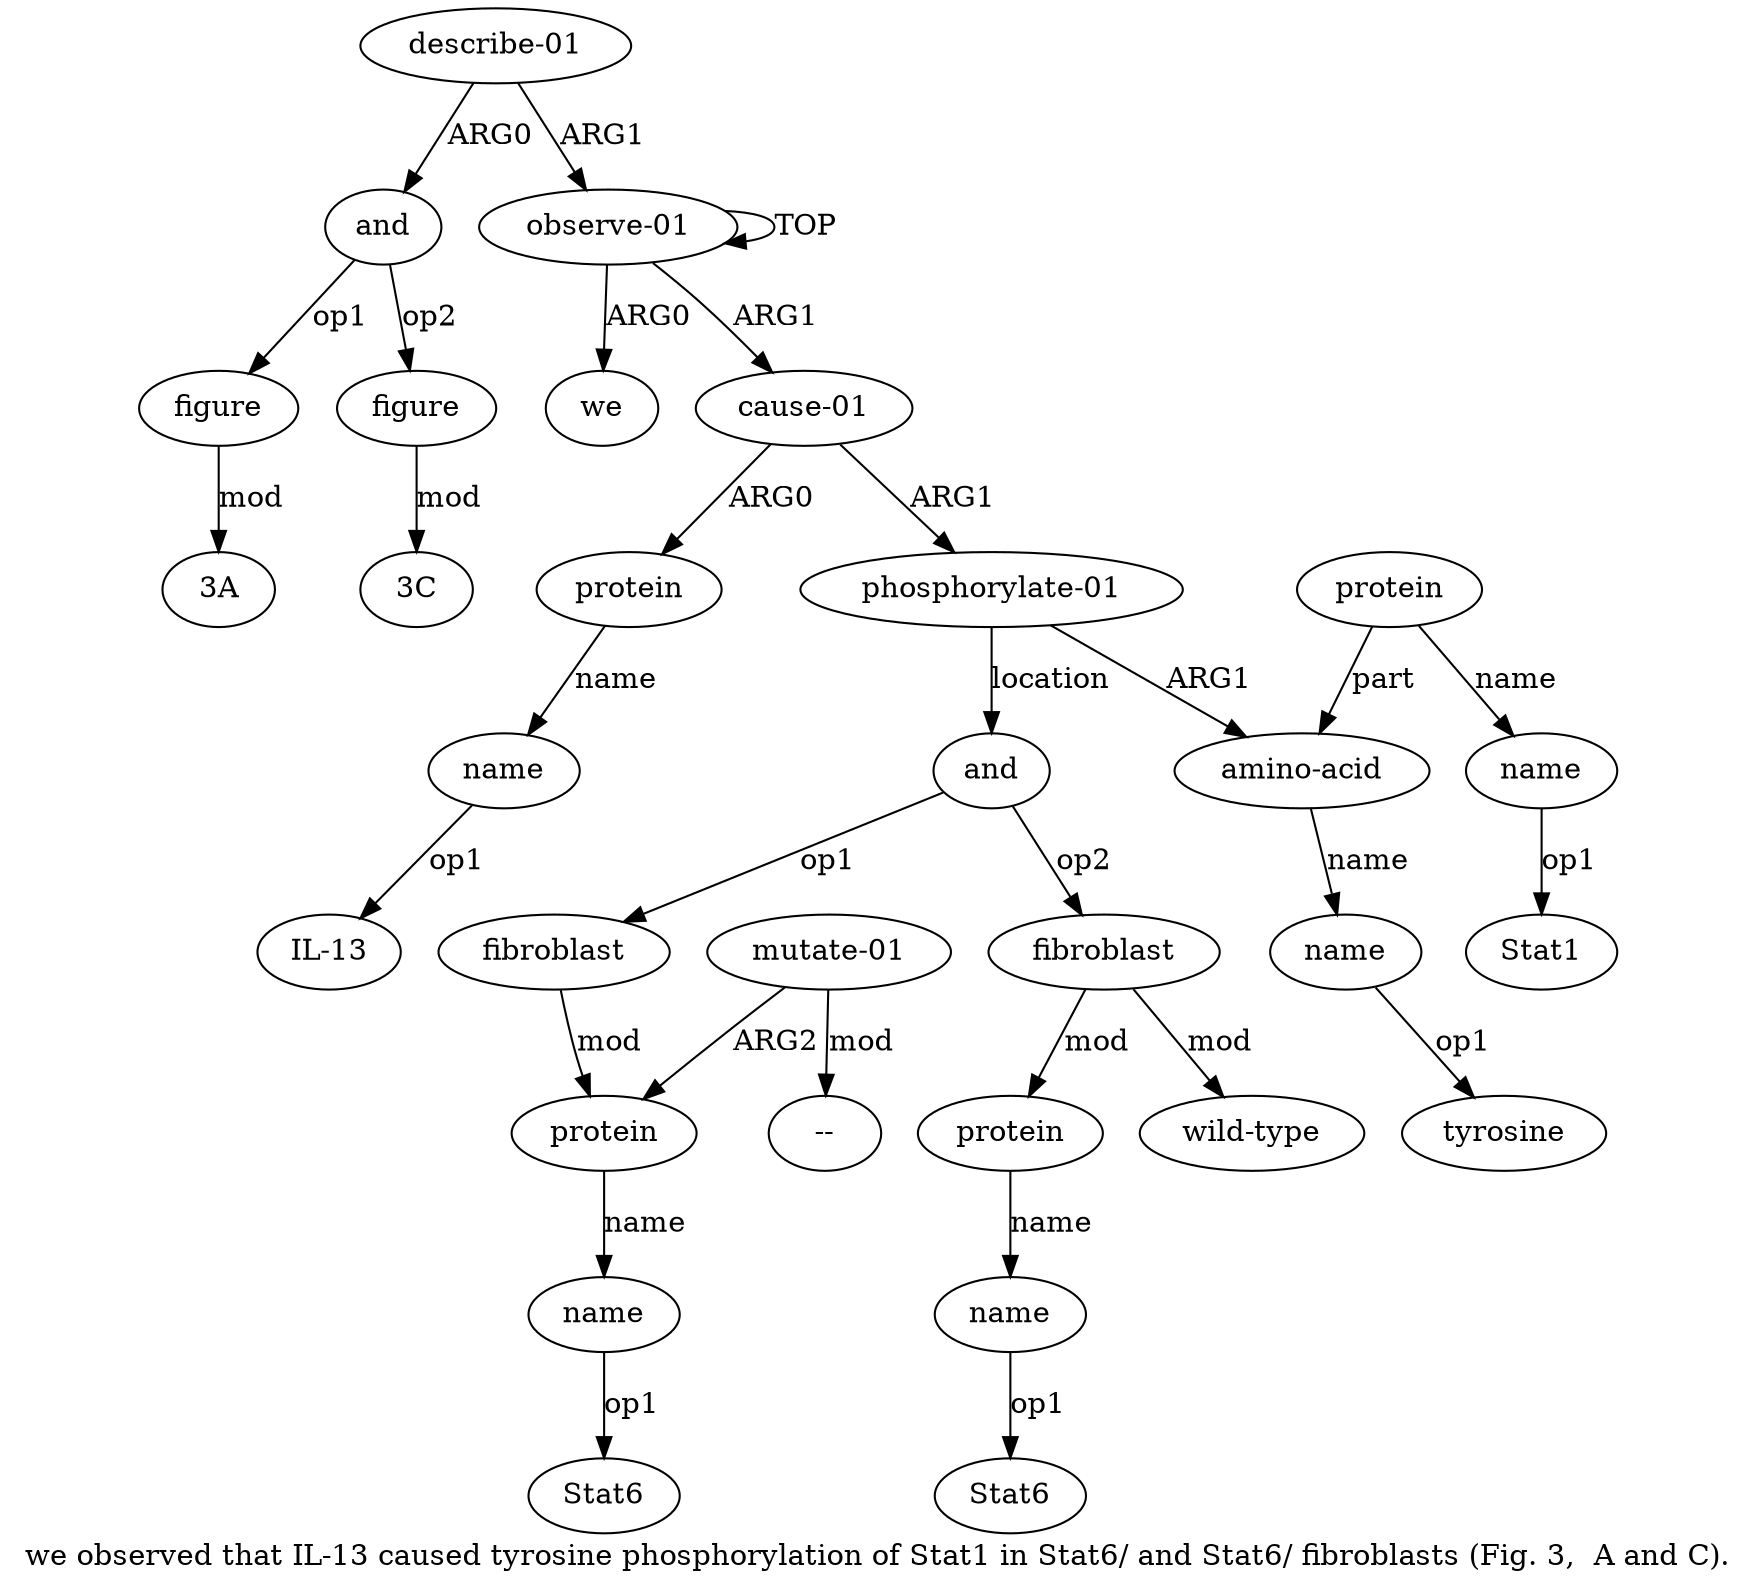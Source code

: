 digraph  {
	graph [label="we observed that IL-13 caused tyrosine phosphorylation of Stat1 in Stat6/ and Stat6/ fibroblasts (Fig. 3,  A and C)."];
	node [label="\N"];
	a20	 [color=black,
		gold_ind=20,
		gold_label=and,
		label=and,
		test_ind=20,
		test_label=and];
	a21	 [color=black,
		gold_ind=21,
		gold_label=figure,
		label=figure,
		test_ind=21,
		test_label=figure];
	a20 -> a21 [key=0,
	color=black,
	gold_label=op1,
	label=op1,
	test_label=op1];
a22 [color=black,
	gold_ind=22,
	gold_label=figure,
	label=figure,
	test_ind=22,
	test_label=figure];
a20 -> a22 [key=0,
color=black,
gold_label=op2,
label=op2,
test_label=op2];
"a21 3A" [color=black,
gold_ind=-1,
gold_label="3A",
label="3A",
test_ind=-1,
test_label="3A"];
a21 -> "a21 3A" [key=0,
color=black,
gold_label=mod,
label=mod,
test_label=mod];
"a22 3C" [color=black,
gold_ind=-1,
gold_label="3C",
label="3C",
test_ind=-1,
test_label="3C"];
a22 -> "a22 3C" [key=0,
color=black,
gold_label=mod,
label=mod,
test_label=mod];
"a7 tyrosine" [color=black,
gold_ind=-1,
gold_label=tyrosine,
label=tyrosine,
test_ind=-1,
test_label=tyrosine];
"a9 Stat1" [color=black,
gold_ind=-1,
gold_label=Stat1,
label=Stat1,
test_ind=-1,
test_label=Stat1];
"a13 Stat6" [color=black,
gold_ind=-1,
gold_label=Stat6,
label=Stat6,
test_ind=-1,
test_label=Stat6];
"a4 IL-13" [color=black,
gold_ind=-1,
gold_label="IL-13",
label="IL-13",
test_ind=-1,
test_label="IL-13"];
"a14 --" [color=black,
gold_ind=-1,
gold_label="--",
label="--",
test_ind=-1,
test_label="--"];
a15 [color=black,
gold_ind=15,
gold_label=fibroblast,
label=fibroblast,
test_ind=15,
test_label=fibroblast];
a16 [color=black,
gold_ind=16,
gold_label=protein,
label=protein,
test_ind=16,
test_label=protein];
a15 -> a16 [key=0,
color=black,
gold_label=mod,
label=mod,
test_label=mod];
a18 [color=black,
gold_ind=18,
gold_label="wild-type",
label="wild-type",
test_ind=18,
test_label="wild-type"];
a15 -> a18 [key=0,
color=black,
gold_label=mod,
label=mod,
test_label=mod];
a14 [color=black,
gold_ind=14,
gold_label="mutate-01",
label="mutate-01",
test_ind=14,
test_label="mutate-01"];
a14 -> "a14 --" [key=0,
color=black,
gold_label=mod,
label=mod,
test_label=mod];
a12 [color=black,
gold_ind=12,
gold_label=protein,
label=protein,
test_ind=12,
test_label=protein];
a14 -> a12 [key=0,
color=black,
gold_label=ARG2,
label=ARG2,
test_label=ARG2];
a17 [color=black,
gold_ind=17,
gold_label=name,
label=name,
test_ind=17,
test_label=name];
"a17 Stat6" [color=black,
gold_ind=-1,
gold_label=Stat6,
label=Stat6,
test_ind=-1,
test_label=Stat6];
a17 -> "a17 Stat6" [key=0,
color=black,
gold_label=op1,
label=op1,
test_label=op1];
a16 -> a17 [key=0,
color=black,
gold_label=name,
label=name,
test_label=name];
a11 [color=black,
gold_ind=11,
gold_label=fibroblast,
label=fibroblast,
test_ind=11,
test_label=fibroblast];
a11 -> a12 [key=0,
color=black,
gold_label=mod,
label=mod,
test_label=mod];
a10 [color=black,
gold_ind=10,
gold_label=and,
label=and,
test_ind=10,
test_label=and];
a10 -> a15 [key=0,
color=black,
gold_label=op2,
label=op2,
test_label=op2];
a10 -> a11 [key=0,
color=black,
gold_label=op1,
label=op1,
test_label=op1];
a13 [color=black,
gold_ind=13,
gold_label=name,
label=name,
test_ind=13,
test_label=name];
a13 -> "a13 Stat6" [key=0,
color=black,
gold_label=op1,
label=op1,
test_label=op1];
a12 -> a13 [key=0,
color=black,
gold_label=name,
label=name,
test_label=name];
a19 [color=black,
gold_ind=19,
gold_label="describe-01",
label="describe-01",
test_ind=19,
test_label="describe-01"];
a19 -> a20 [key=0,
color=black,
gold_label=ARG0,
label=ARG0,
test_label=ARG0];
a0 [color=black,
gold_ind=0,
gold_label="observe-01",
label="observe-01",
test_ind=0,
test_label="observe-01"];
a19 -> a0 [key=0,
color=black,
gold_label=ARG1,
label=ARG1,
test_label=ARG1];
a1 [color=black,
gold_ind=1,
gold_label=we,
label=we,
test_ind=1,
test_label=we];
a0 -> a1 [key=0,
color=black,
gold_label=ARG0,
label=ARG0,
test_label=ARG0];
a0 -> a0 [key=0,
color=black,
gold_label=TOP,
label=TOP,
test_label=TOP];
a2 [color=black,
gold_ind=2,
gold_label="cause-01",
label="cause-01",
test_ind=2,
test_label="cause-01"];
a0 -> a2 [key=0,
color=black,
gold_label=ARG1,
label=ARG1,
test_label=ARG1];
a3 [color=black,
gold_ind=3,
gold_label=protein,
label=protein,
test_ind=3,
test_label=protein];
a4 [color=black,
gold_ind=4,
gold_label=name,
label=name,
test_ind=4,
test_label=name];
a3 -> a4 [key=0,
color=black,
gold_label=name,
label=name,
test_label=name];
a2 -> a3 [key=0,
color=black,
gold_label=ARG0,
label=ARG0,
test_label=ARG0];
a5 [color=black,
gold_ind=5,
gold_label="phosphorylate-01",
label="phosphorylate-01",
test_ind=5,
test_label="phosphorylate-01"];
a2 -> a5 [key=0,
color=black,
gold_label=ARG1,
label=ARG1,
test_label=ARG1];
a5 -> a10 [key=0,
color=black,
gold_label=location,
label=location,
test_label=location];
a6 [color=black,
gold_ind=6,
gold_label="amino-acid",
label="amino-acid",
test_ind=6,
test_label="amino-acid"];
a5 -> a6 [key=0,
color=black,
gold_label=ARG1,
label=ARG1,
test_label=ARG1];
a4 -> "a4 IL-13" [key=0,
color=black,
gold_label=op1,
label=op1,
test_label=op1];
a7 [color=black,
gold_ind=7,
gold_label=name,
label=name,
test_ind=7,
test_label=name];
a7 -> "a7 tyrosine" [key=0,
color=black,
gold_label=op1,
label=op1,
test_label=op1];
a6 -> a7 [key=0,
color=black,
gold_label=name,
label=name,
test_label=name];
a9 [color=black,
gold_ind=9,
gold_label=name,
label=name,
test_ind=9,
test_label=name];
a9 -> "a9 Stat1" [key=0,
color=black,
gold_label=op1,
label=op1,
test_label=op1];
a8 [color=black,
gold_ind=8,
gold_label=protein,
label=protein,
test_ind=8,
test_label=protein];
a8 -> a6 [key=0,
color=black,
gold_label=part,
label=part,
test_label=part];
a8 -> a9 [key=0,
color=black,
gold_label=name,
label=name,
test_label=name];
}
